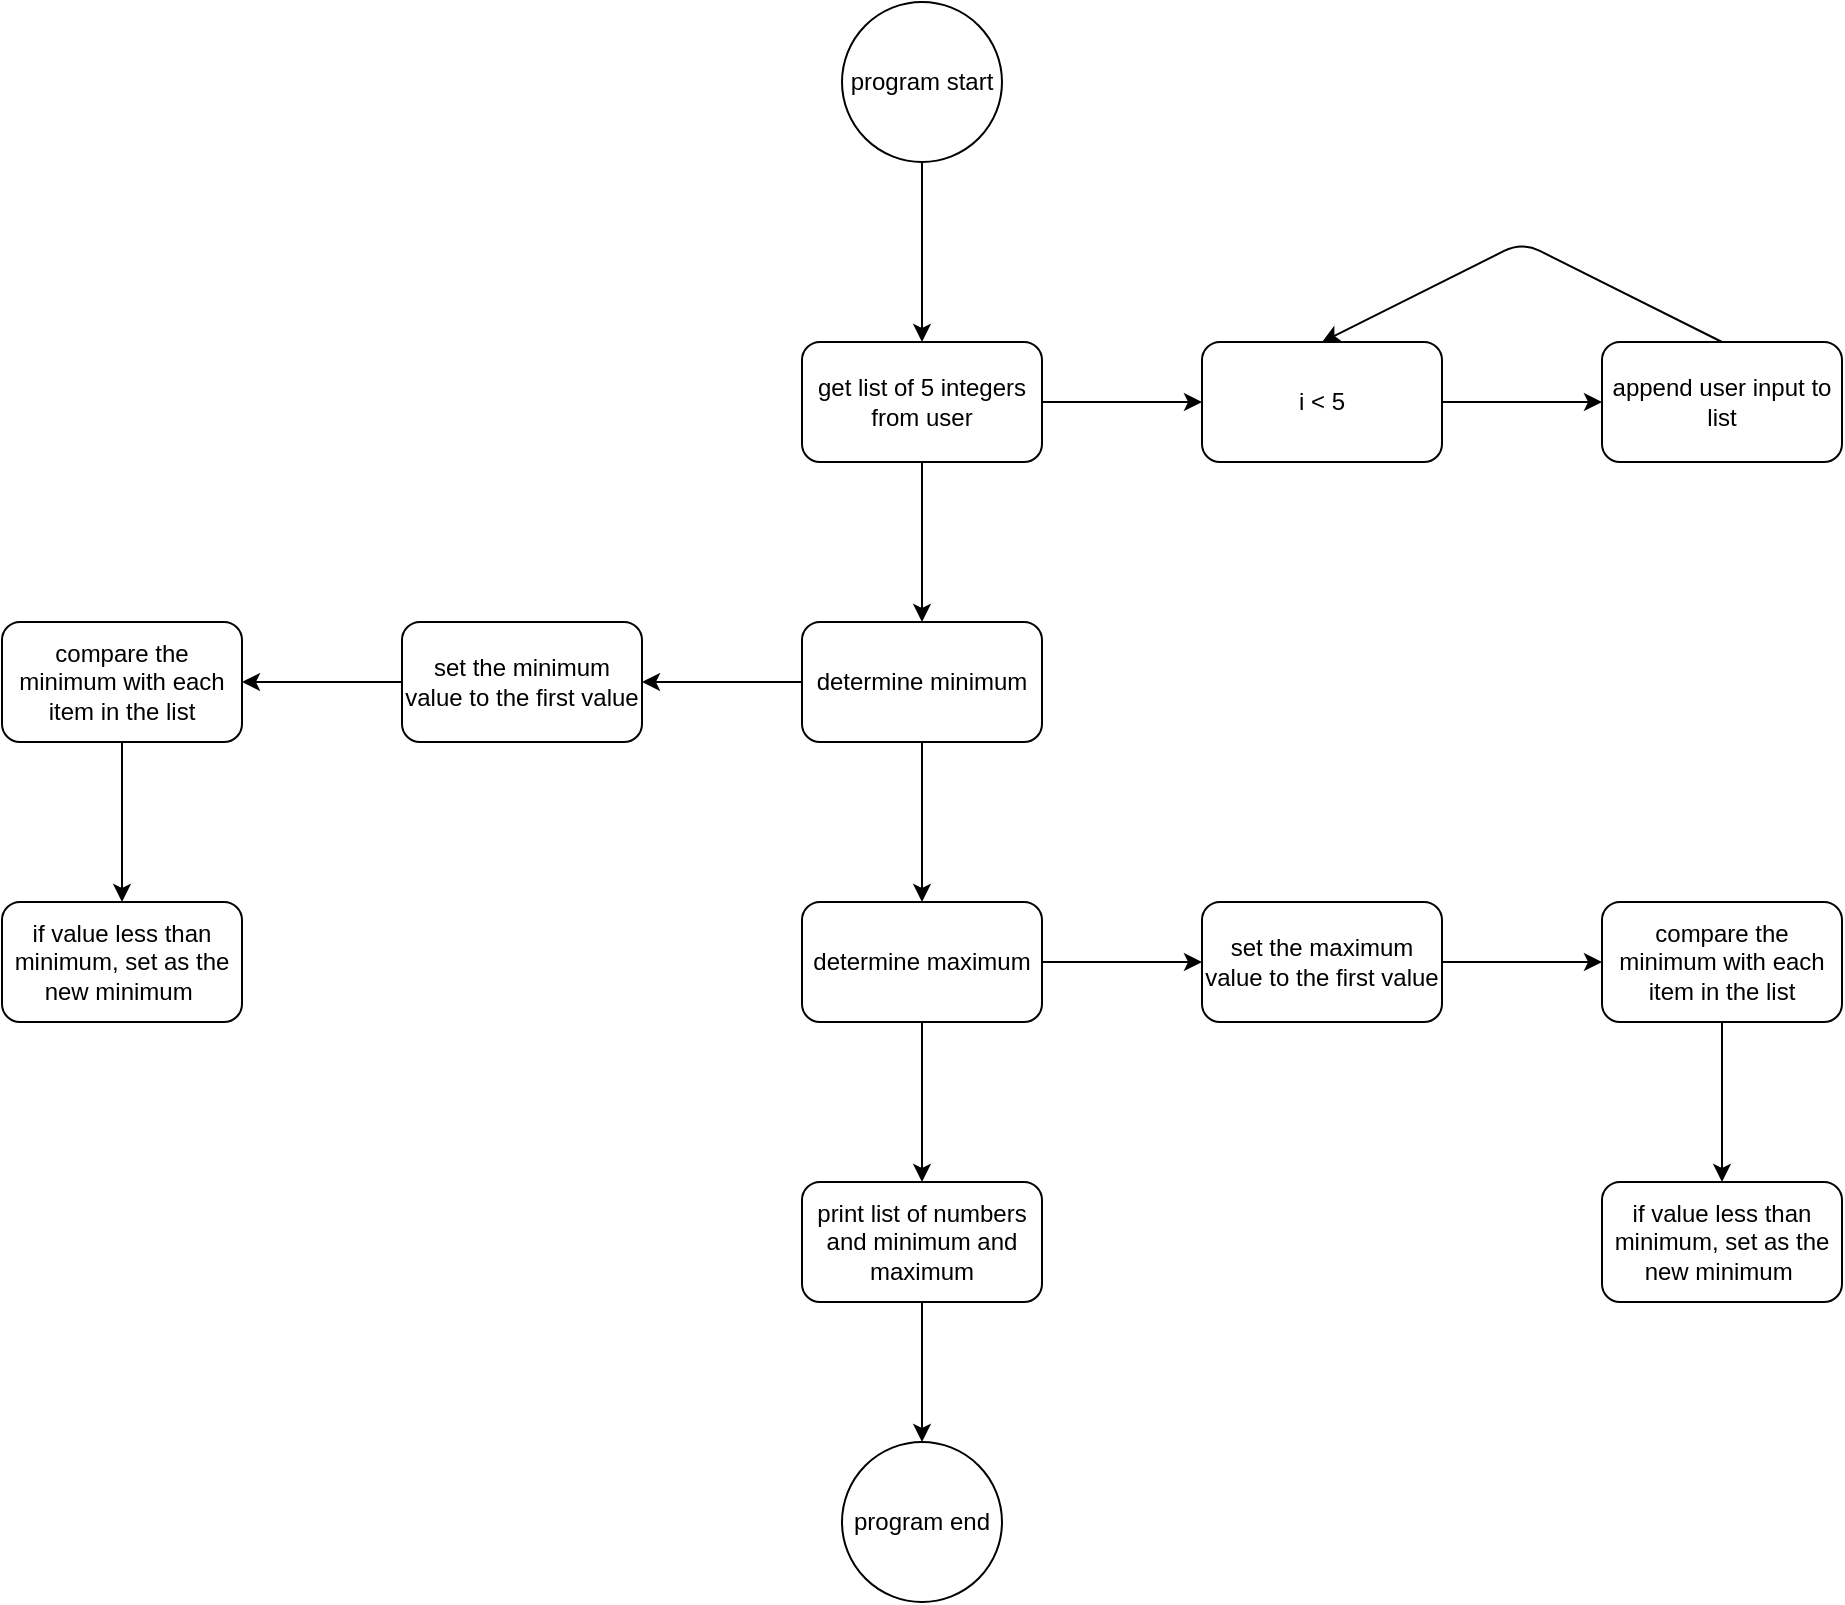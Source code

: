 <mxfile>
    <diagram id="zD2E28fEGJlfm80CTNCN" name="Page-1">
        <mxGraphModel dx="1303" dy="289" grid="1" gridSize="10" guides="1" tooltips="1" connect="1" arrows="1" fold="1" page="1" pageScale="1" pageWidth="850" pageHeight="1100" math="0" shadow="0">
            <root>
                <mxCell id="0"/>
                <mxCell id="1" parent="0"/>
                <mxCell id="4" value="" style="edgeStyle=none;html=1;" edge="1" parent="1" source="2" target="3">
                    <mxGeometry relative="1" as="geometry"/>
                </mxCell>
                <mxCell id="2" value="program start" style="ellipse;whiteSpace=wrap;html=1;aspect=fixed;" vertex="1" parent="1">
                    <mxGeometry x="200" y="120" width="80" height="80" as="geometry"/>
                </mxCell>
                <mxCell id="6" value="" style="edgeStyle=none;html=1;" edge="1" parent="1" source="3" target="5">
                    <mxGeometry relative="1" as="geometry"/>
                </mxCell>
                <mxCell id="12" value="" style="edgeStyle=none;html=1;" edge="1" parent="1" source="3" target="11">
                    <mxGeometry relative="1" as="geometry"/>
                </mxCell>
                <mxCell id="3" value="get list of 5 integers from user" style="rounded=1;whiteSpace=wrap;html=1;" vertex="1" parent="1">
                    <mxGeometry x="180" y="290" width="120" height="60" as="geometry"/>
                </mxCell>
                <mxCell id="8" value="" style="edgeStyle=none;html=1;" edge="1" parent="1" source="5" target="7">
                    <mxGeometry relative="1" as="geometry"/>
                </mxCell>
                <mxCell id="17" value="" style="edgeStyle=none;html=1;" edge="1" parent="1" source="5" target="16">
                    <mxGeometry relative="1" as="geometry"/>
                </mxCell>
                <mxCell id="5" value="determine minimum" style="whiteSpace=wrap;html=1;rounded=1;" vertex="1" parent="1">
                    <mxGeometry x="180" y="430" width="120" height="60" as="geometry"/>
                </mxCell>
                <mxCell id="10" value="" style="edgeStyle=none;html=1;" edge="1" parent="1" source="7" target="9">
                    <mxGeometry relative="1" as="geometry"/>
                </mxCell>
                <mxCell id="23" style="edgeStyle=none;html=1;exitX=1;exitY=0.5;exitDx=0;exitDy=0;entryX=0;entryY=0.5;entryDx=0;entryDy=0;" edge="1" parent="1" source="7" target="22">
                    <mxGeometry relative="1" as="geometry"/>
                </mxCell>
                <mxCell id="7" value="determine maximum" style="whiteSpace=wrap;html=1;rounded=1;" vertex="1" parent="1">
                    <mxGeometry x="180" y="570" width="120" height="60" as="geometry"/>
                </mxCell>
                <mxCell id="29" value="" style="edgeStyle=none;html=1;" edge="1" parent="1" source="9" target="28">
                    <mxGeometry relative="1" as="geometry"/>
                </mxCell>
                <mxCell id="9" value="print list of numbers and minimum and maximum" style="rounded=1;whiteSpace=wrap;html=1;" vertex="1" parent="1">
                    <mxGeometry x="180" y="710" width="120" height="60" as="geometry"/>
                </mxCell>
                <mxCell id="14" value="" style="edgeStyle=none;html=1;" edge="1" parent="1" source="11" target="13">
                    <mxGeometry relative="1" as="geometry"/>
                </mxCell>
                <mxCell id="11" value="i &amp;lt; 5" style="whiteSpace=wrap;html=1;rounded=1;" vertex="1" parent="1">
                    <mxGeometry x="380" y="290" width="120" height="60" as="geometry"/>
                </mxCell>
                <mxCell id="15" style="edgeStyle=none;html=1;exitX=0.5;exitY=0;exitDx=0;exitDy=0;entryX=0.5;entryY=0;entryDx=0;entryDy=0;" edge="1" parent="1" source="13" target="11">
                    <mxGeometry relative="1" as="geometry">
                        <Array as="points">
                            <mxPoint x="540" y="240"/>
                        </Array>
                    </mxGeometry>
                </mxCell>
                <mxCell id="13" value="append user input to list" style="whiteSpace=wrap;html=1;rounded=1;" vertex="1" parent="1">
                    <mxGeometry x="580" y="290" width="120" height="60" as="geometry"/>
                </mxCell>
                <mxCell id="19" value="" style="edgeStyle=none;html=1;" edge="1" parent="1" source="16" target="18">
                    <mxGeometry relative="1" as="geometry"/>
                </mxCell>
                <mxCell id="16" value="set the minimum value to the first value" style="whiteSpace=wrap;html=1;rounded=1;" vertex="1" parent="1">
                    <mxGeometry x="-20" y="430" width="120" height="60" as="geometry"/>
                </mxCell>
                <mxCell id="21" value="" style="edgeStyle=none;html=1;" edge="1" parent="1" source="18" target="20">
                    <mxGeometry relative="1" as="geometry"/>
                </mxCell>
                <mxCell id="18" value="compare the minimum with each item in the list" style="whiteSpace=wrap;html=1;rounded=1;" vertex="1" parent="1">
                    <mxGeometry x="-220" y="430" width="120" height="60" as="geometry"/>
                </mxCell>
                <mxCell id="20" value="if value less than minimum, set as the new minimum&amp;nbsp;" style="whiteSpace=wrap;html=1;rounded=1;" vertex="1" parent="1">
                    <mxGeometry x="-220" y="570" width="120" height="60" as="geometry"/>
                </mxCell>
                <mxCell id="25" style="edgeStyle=none;html=1;exitX=1;exitY=0.5;exitDx=0;exitDy=0;" edge="1" parent="1" source="22" target="24">
                    <mxGeometry relative="1" as="geometry"/>
                </mxCell>
                <mxCell id="22" value="set the maximum value to the first value" style="whiteSpace=wrap;html=1;rounded=1;" vertex="1" parent="1">
                    <mxGeometry x="380" y="570" width="120" height="60" as="geometry"/>
                </mxCell>
                <mxCell id="27" style="edgeStyle=none;html=1;exitX=0.5;exitY=1;exitDx=0;exitDy=0;entryX=0.5;entryY=0;entryDx=0;entryDy=0;" edge="1" parent="1" source="24" target="26">
                    <mxGeometry relative="1" as="geometry"/>
                </mxCell>
                <mxCell id="24" value="compare the minimum with each item in the list" style="whiteSpace=wrap;html=1;rounded=1;" vertex="1" parent="1">
                    <mxGeometry x="580" y="570" width="120" height="60" as="geometry"/>
                </mxCell>
                <mxCell id="26" value="if value less than minimum, set as the new minimum&amp;nbsp;" style="whiteSpace=wrap;html=1;rounded=1;" vertex="1" parent="1">
                    <mxGeometry x="580" y="710" width="120" height="60" as="geometry"/>
                </mxCell>
                <mxCell id="28" value="program end" style="ellipse;whiteSpace=wrap;html=1;rounded=1;" vertex="1" parent="1">
                    <mxGeometry x="200" y="840" width="80" height="80" as="geometry"/>
                </mxCell>
            </root>
        </mxGraphModel>
    </diagram>
</mxfile>